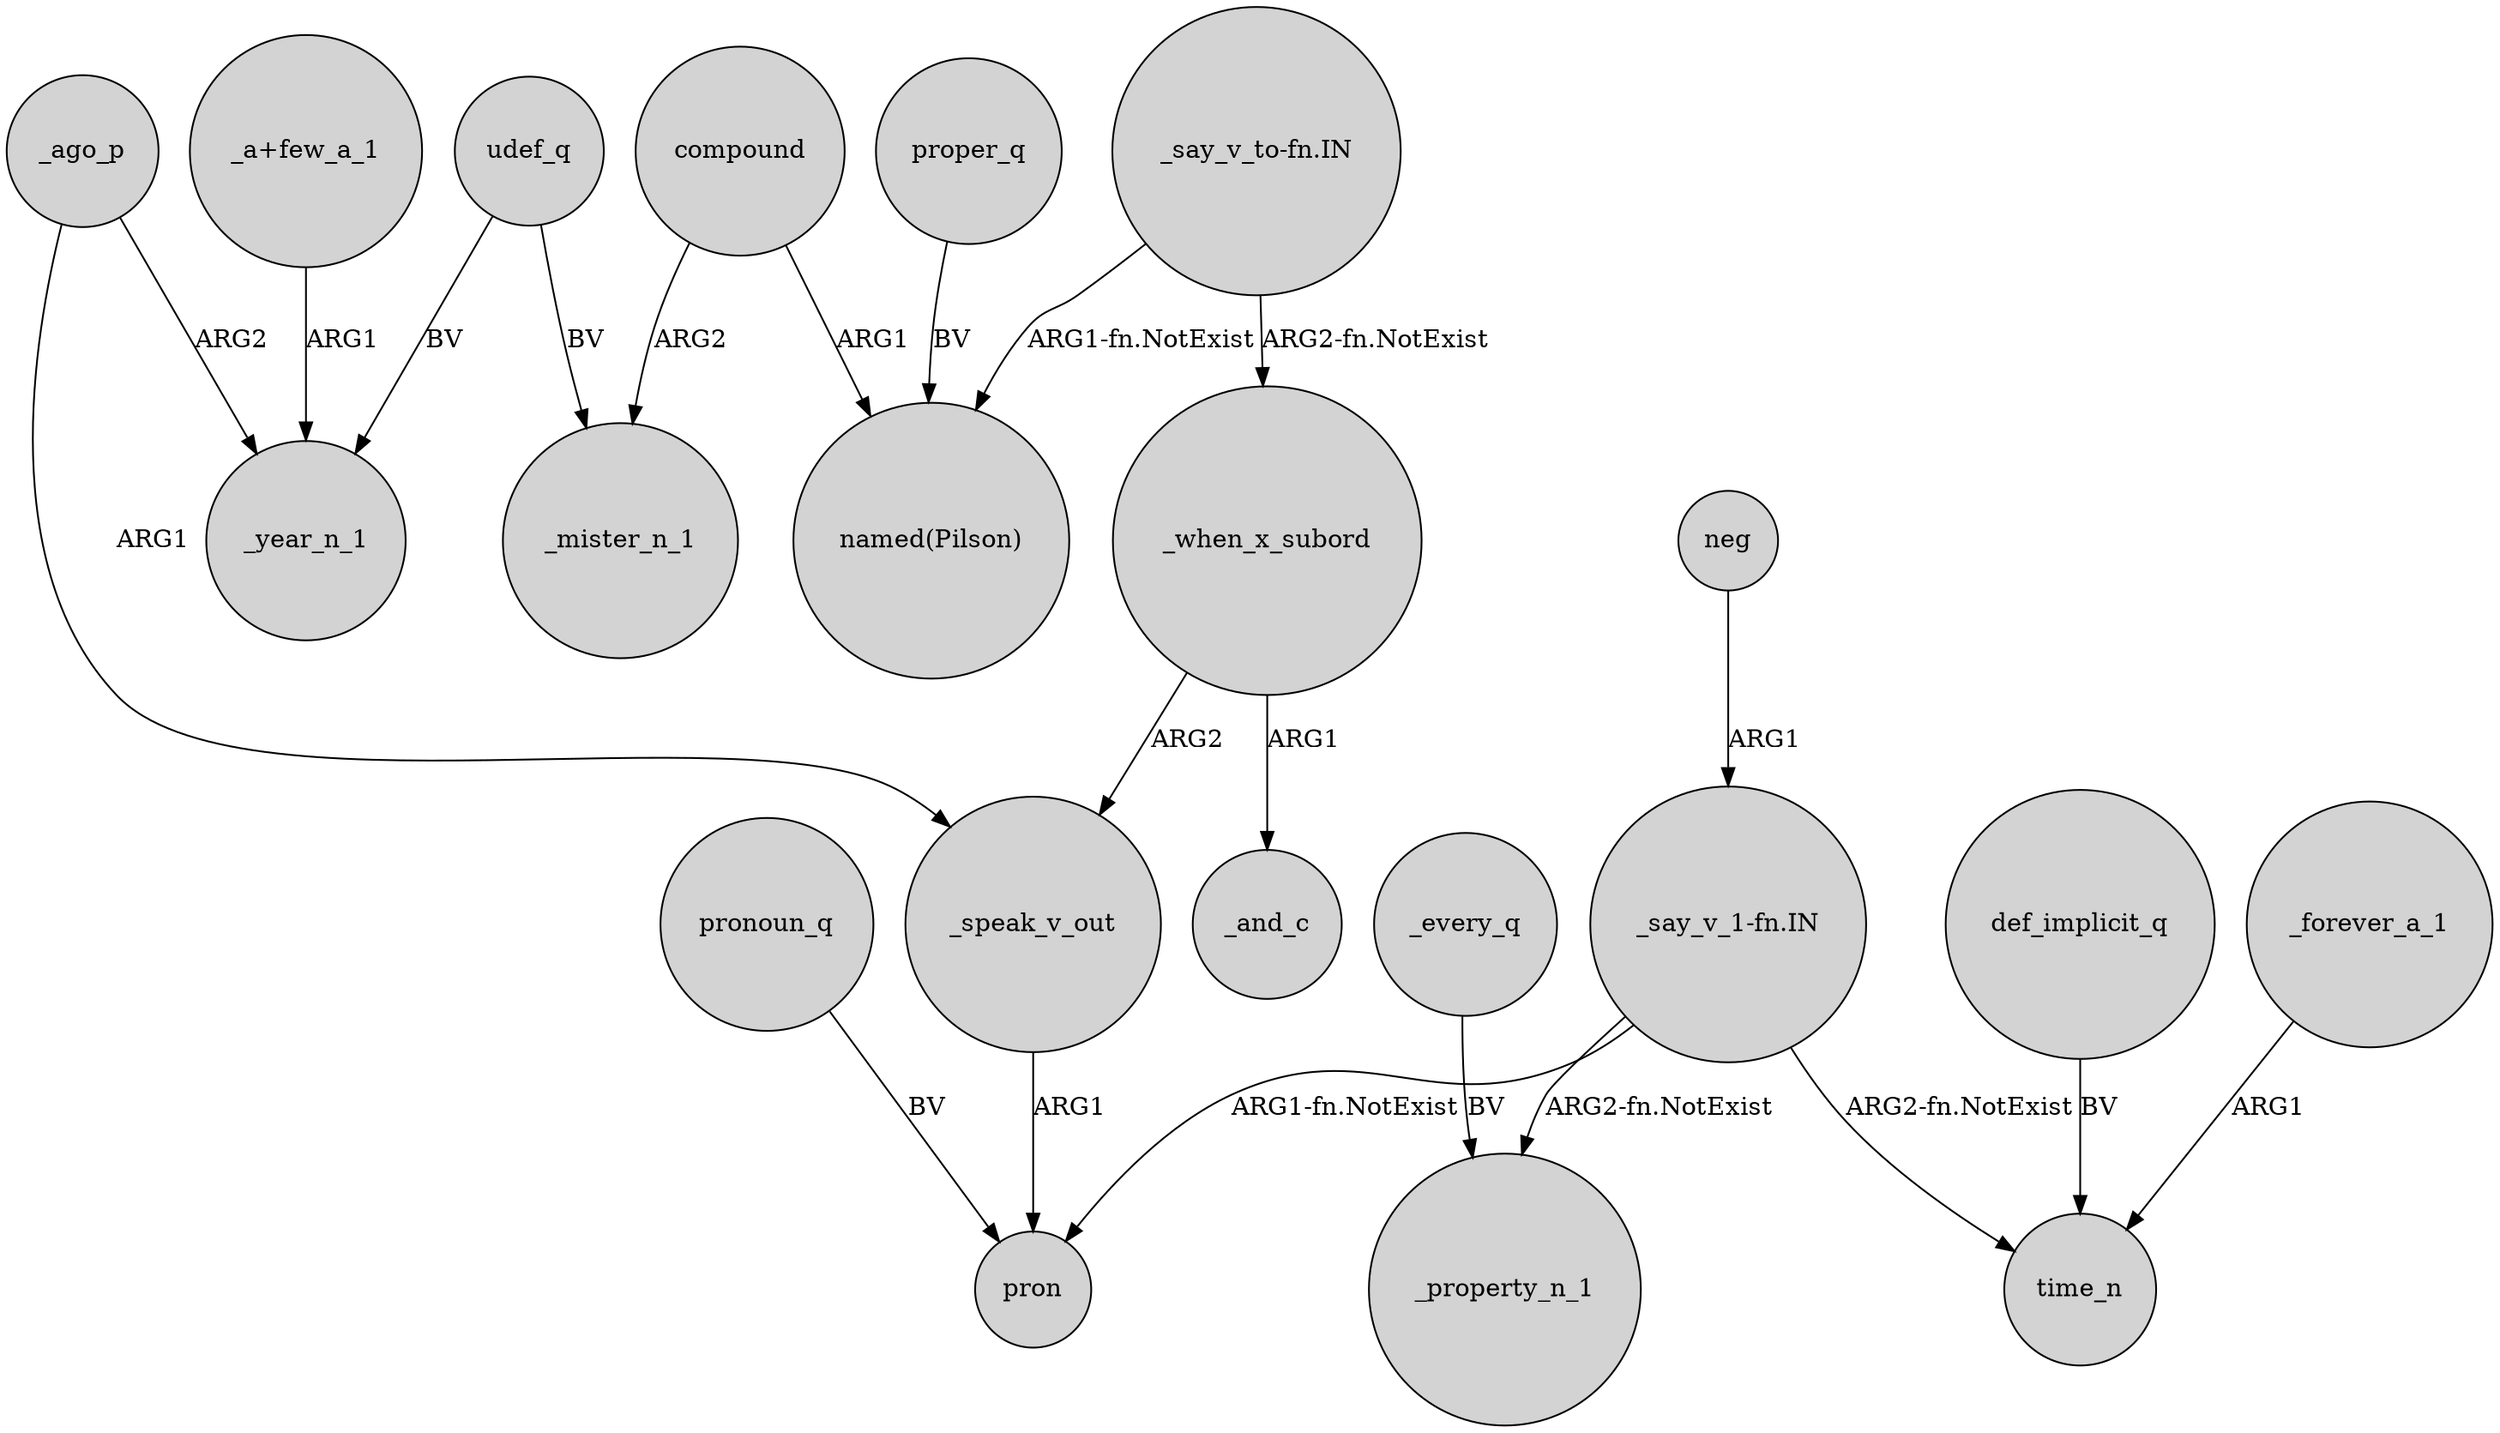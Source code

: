 digraph {
	node [shape=circle style=filled]
	_forever_a_1 -> time_n [label=ARG1]
	_speak_v_out -> pron [label=ARG1]
	"_say_v_1-fn.IN" -> time_n [label="ARG2-fn.NotExist"]
	neg -> "_say_v_1-fn.IN" [label=ARG1]
	compound -> _mister_n_1 [label=ARG2]
	udef_q -> _mister_n_1 [label=BV]
	_every_q -> _property_n_1 [label=BV]
	"_a+few_a_1" -> _year_n_1 [label=ARG1]
	pronoun_q -> pron [label=BV]
	_ago_p -> _year_n_1 [label=ARG2]
	"_say_v_to-fn.IN" -> _when_x_subord [label="ARG2-fn.NotExist"]
	"_say_v_1-fn.IN" -> _property_n_1 [label="ARG2-fn.NotExist"]
	compound -> "named(Pilson)" [label=ARG1]
	_when_x_subord -> _and_c [label=ARG1]
	"_say_v_1-fn.IN" -> pron [label="ARG1-fn.NotExist"]
	_when_x_subord -> _speak_v_out [label=ARG2]
	proper_q -> "named(Pilson)" [label=BV]
	udef_q -> _year_n_1 [label=BV]
	_ago_p -> _speak_v_out [label=ARG1]
	"_say_v_to-fn.IN" -> "named(Pilson)" [label="ARG1-fn.NotExist"]
	def_implicit_q -> time_n [label=BV]
}
